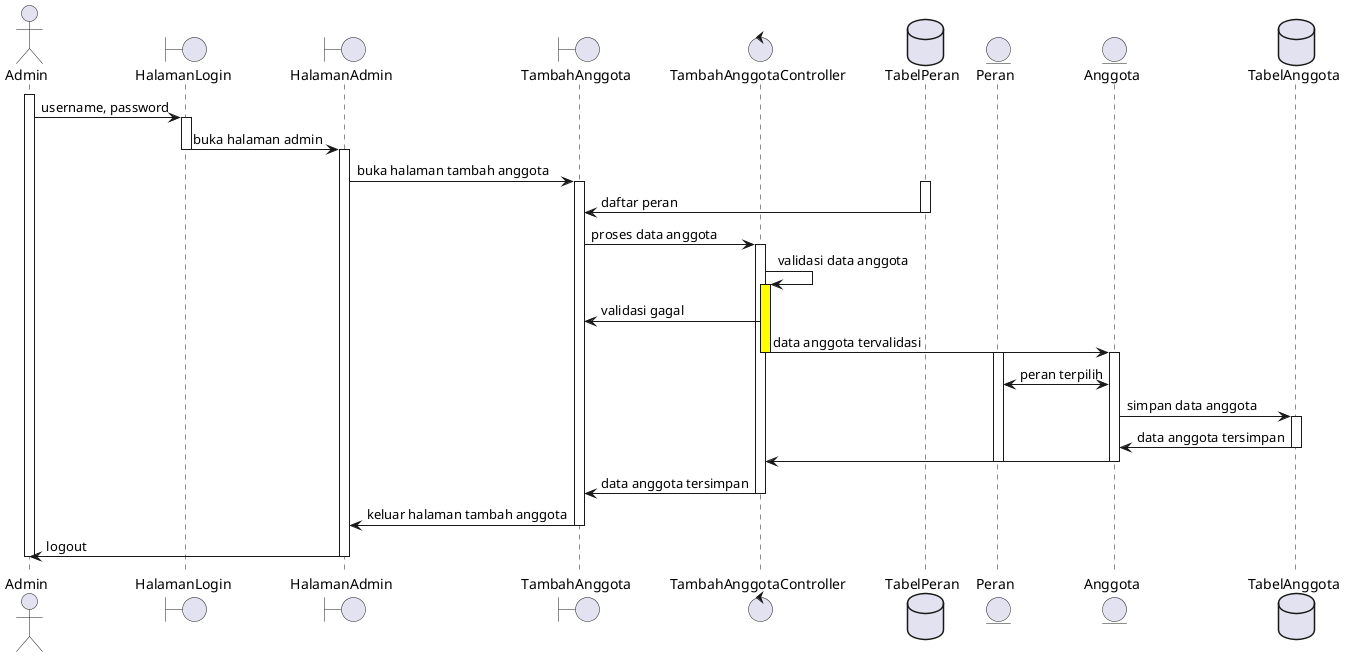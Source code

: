 @startuml TambahAnggota

' Declare
actor Admin as admin
boundary HalamanLogin as login_page
boundary HalamanAdmin as admin_page
boundary TambahAnggota as member_add
control TambahAnggotaController as member_add_controller
database TabelPeran as role_table
entity Peran as role
entity Anggota as member
database TabelAnggota as member_table


' Flow
activate admin
admin -> login_page : username, password

activate login_page
login_page -> admin_page : buka halaman admin
deactivate login_page

activate admin_page
admin_page -> member_add : buka halaman tambah anggota
activate member_add
activate role_table

role_table -> member_add : daftar peran
deactivate role_table

' role_table -> role : ambil daftar peran
' activate role
' deactivate role_table

member_add -> member_add_controller : proses data anggota
activate member_add_controller

member_add_controller -> member_add_controller : validasi data anggota
activate member_add_controller #Yellow


' role -> member_add_controller : data peran
member_add_controller -> member_add : validasi gagal
member_add_controller -> member : data anggota tervalidasi
deactivate member_add_controller


activate member
activate role
member <-> role : peran terpilih
member -> member_table : simpan data anggota
activate member_table

member_table -> member : data anggota tersimpan
deactivate member_table

member -> member_add_controller
deactivate role
deactivate member

member_add_controller -> member_add : data anggota tersimpan
deactivate member_add_controller

member_add -> admin_page : keluar halaman tambah anggota
deactivate member_add

admin_page -> admin : logout
deactivate admin_page
deactivate admin










@enduml